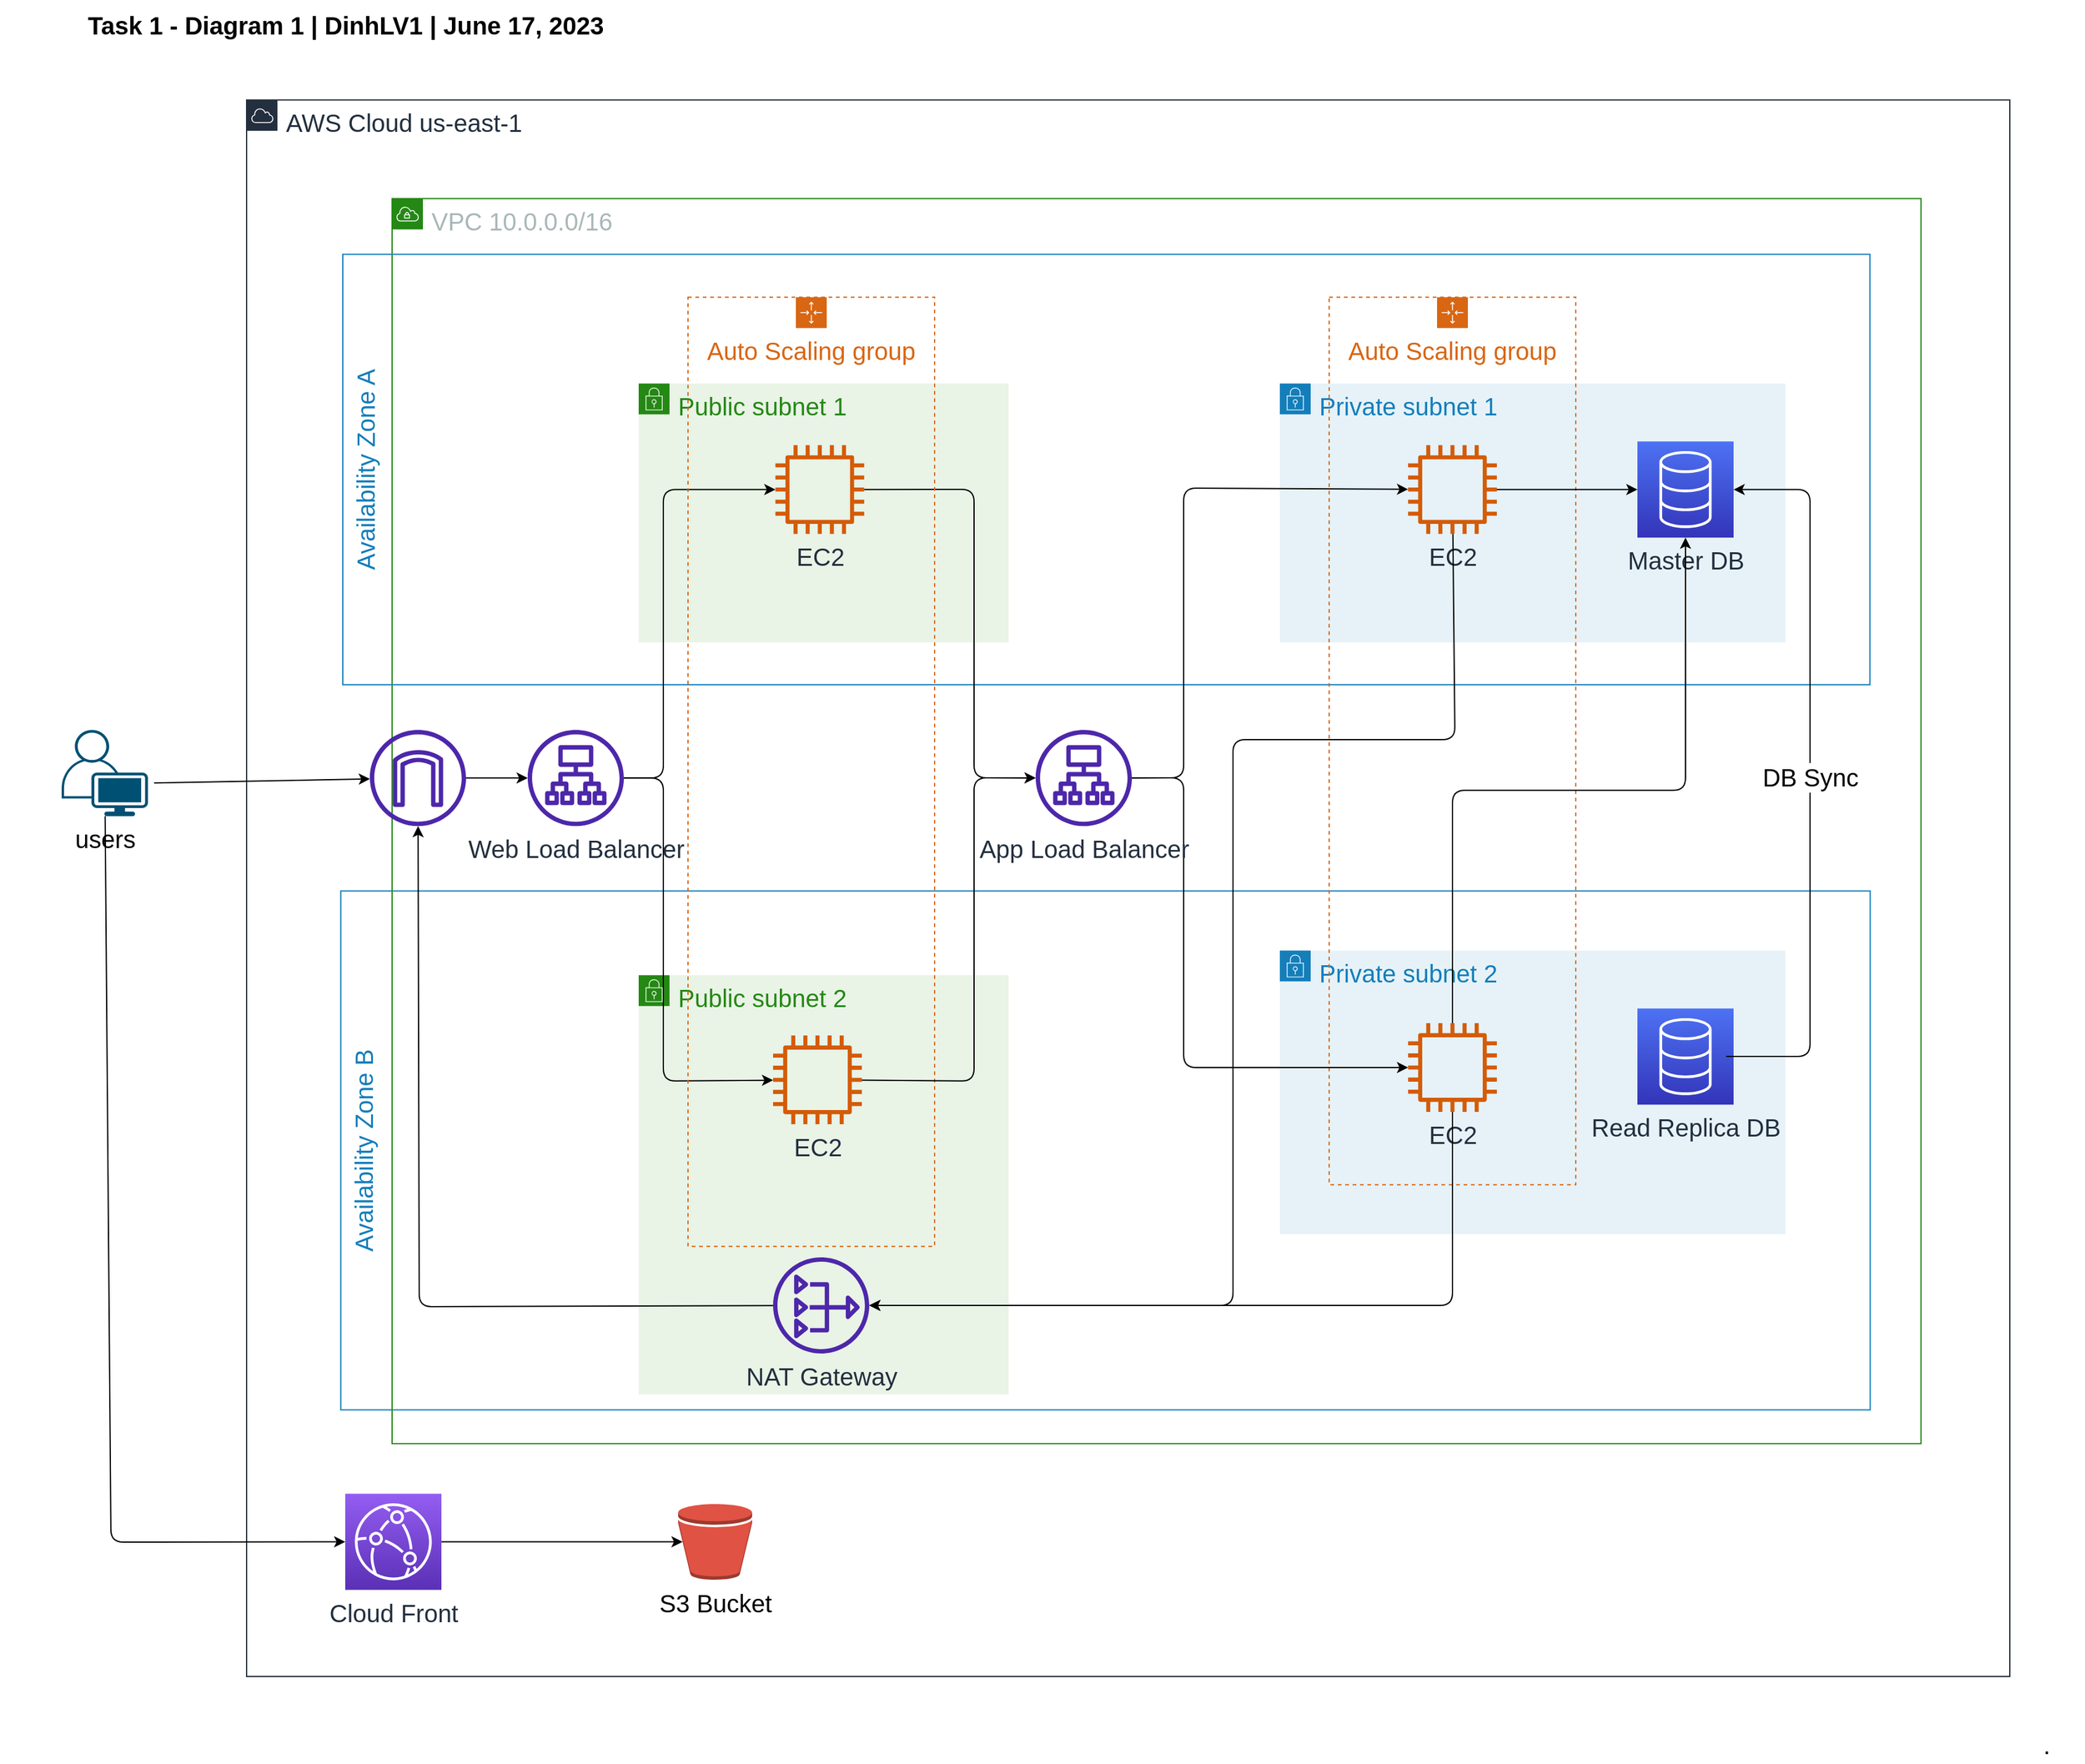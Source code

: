 <mxfile>
    <diagram id="lTPoVLofkMTHSxGaGjvk" name="Page-1">
        <mxGraphModel dx="1980" dy="1120" grid="1" gridSize="10" guides="1" tooltips="1" connect="1" arrows="1" fold="1" page="1" pageScale="1" pageWidth="850" pageHeight="1100" background="#ffffff" math="0" shadow="0">
            <root>
                <mxCell id="0"/>
                <mxCell id="1" parent="0"/>
                <mxCell id="10" value="AWS Cloud us-east-1" style="points=[[0,0],[0.25,0],[0.5,0],[0.75,0],[1,0],[1,0.25],[1,0.5],[1,0.75],[1,1],[0.75,1],[0.5,1],[0.25,1],[0,1],[0,0.75],[0,0.5],[0,0.25]];outlineConnect=0;gradientColor=none;html=1;whiteSpace=wrap;fontSize=20;fontStyle=0;container=1;pointerEvents=0;collapsible=0;recursiveResize=0;shape=mxgraph.aws4.group;grIcon=mxgraph.aws4.group_aws_cloud;strokeColor=#232F3E;fillColor=none;verticalAlign=top;align=left;spacingLeft=30;fontColor=#232F3E;dashed=0;" parent="1" vertex="1">
                    <mxGeometry x="200" y="121.15" width="1430" height="1278.85" as="geometry"/>
                </mxCell>
                <mxCell id="73" style="edgeStyle=none;html=1;entryX=0.06;entryY=0.5;entryDx=0;entryDy=0;entryPerimeter=0;fontSize=20;" parent="10" source="28" target="23" edge="1">
                    <mxGeometry relative="1" as="geometry"/>
                </mxCell>
                <mxCell id="28" value="Cloud Front" style="sketch=0;points=[[0,0,0],[0.25,0,0],[0.5,0,0],[0.75,0,0],[1,0,0],[0,1,0],[0.25,1,0],[0.5,1,0],[0.75,1,0],[1,1,0],[0,0.25,0],[0,0.5,0],[0,0.75,0],[1,0.25,0],[1,0.5,0],[1,0.75,0]];outlineConnect=0;fontColor=#232F3E;gradientColor=#945DF2;gradientDirection=north;fillColor=#5A30B5;strokeColor=#ffffff;dashed=0;verticalLabelPosition=bottom;verticalAlign=top;align=center;html=1;fontSize=20;fontStyle=0;aspect=fixed;shape=mxgraph.aws4.resourceIcon;resIcon=mxgraph.aws4.cloudfront;rounded=0;" parent="10" vertex="1">
                    <mxGeometry x="80" y="1130.6" width="78" height="78" as="geometry"/>
                </mxCell>
                <mxCell id="44" value="Availability Zone B" style="fillColor=none;strokeColor=#147EBA;verticalAlign=top;fontStyle=0;fontColor=#147EBA;rotation=-90;fontSize=20;" parent="10" vertex="1">
                    <mxGeometry x="486.1" y="231.9" width="420.96" height="1240.41" as="geometry"/>
                </mxCell>
                <mxCell id="9" value="VPC 10.0.0.0/16" style="points=[[0,0],[0.25,0],[0.5,0],[0.75,0],[1,0],[1,0.25],[1,0.5],[1,0.75],[1,1],[0.75,1],[0.5,1],[0.25,1],[0,1],[0,0.75],[0,0.5],[0,0.25]];outlineConnect=0;gradientColor=none;html=1;whiteSpace=wrap;fontSize=20;fontStyle=0;container=1;pointerEvents=0;collapsible=0;recursiveResize=0;shape=mxgraph.aws4.group;grIcon=mxgraph.aws4.group_vpc;strokeColor=#248814;fillColor=none;verticalAlign=top;align=left;spacingLeft=30;fontColor=#AAB7B8;dashed=0;" parent="10" vertex="1">
                    <mxGeometry x="118" y="80" width="1240" height="1010" as="geometry"/>
                </mxCell>
                <mxCell id="41" value="Public subnet 2" style="points=[[0,0],[0.25,0],[0.5,0],[0.75,0],[1,0],[1,0.25],[1,0.5],[1,0.75],[1,1],[0.75,1],[0.5,1],[0.25,1],[0,1],[0,0.75],[0,0.5],[0,0.25]];outlineConnect=0;gradientColor=none;html=1;whiteSpace=wrap;fontSize=20;fontStyle=0;container=1;pointerEvents=0;collapsible=0;recursiveResize=0;shape=mxgraph.aws4.group;grIcon=mxgraph.aws4.group_security_group;grStroke=0;strokeColor=#248814;fillColor=#E9F3E6;verticalAlign=top;align=left;spacingLeft=30;fontColor=#248814;dashed=0;" parent="9" vertex="1">
                    <mxGeometry x="200" y="630" width="300" height="340" as="geometry"/>
                </mxCell>
                <mxCell id="13" value="Availability Zone A" style="fillColor=none;strokeColor=#147EBA;verticalAlign=top;fontStyle=0;fontColor=#147EBA;rotation=-90;fontSize=20;" parent="9" vertex="1">
                    <mxGeometry x="404.74" y="-399.57" width="349.12" height="1238.58" as="geometry"/>
                </mxCell>
                <mxCell id="14" value="Public subnet 1" style="points=[[0,0],[0.25,0],[0.5,0],[0.75,0],[1,0],[1,0.25],[1,0.5],[1,0.75],[1,1],[0.75,1],[0.5,1],[0.25,1],[0,1],[0,0.75],[0,0.5],[0,0.25]];outlineConnect=0;gradientColor=none;html=1;whiteSpace=wrap;fontSize=20;fontStyle=0;container=1;pointerEvents=0;collapsible=0;recursiveResize=0;shape=mxgraph.aws4.group;grIcon=mxgraph.aws4.group_security_group;grStroke=0;strokeColor=#248814;fillColor=#E9F3E6;verticalAlign=top;align=left;spacingLeft=30;fontColor=#248814;dashed=0;" parent="9" vertex="1">
                    <mxGeometry x="200" y="150" width="300" height="210" as="geometry"/>
                </mxCell>
                <mxCell id="67" style="edgeStyle=none;html=1;fontSize=20;" parent="9" source="15" target="45" edge="1">
                    <mxGeometry relative="1" as="geometry"/>
                </mxCell>
                <mxCell id="15" value="" style="sketch=0;outlineConnect=0;fontColor=#232F3E;gradientColor=none;fillColor=#4D27AA;strokeColor=none;dashed=0;verticalLabelPosition=bottom;verticalAlign=top;align=center;html=1;fontSize=20;fontStyle=0;aspect=fixed;pointerEvents=1;shape=mxgraph.aws4.internet_gateway;" parent="9" vertex="1">
                    <mxGeometry x="-18" y="431" width="78" height="78" as="geometry"/>
                </mxCell>
                <mxCell id="26" value="Private subnet 1" style="points=[[0,0],[0.25,0],[0.5,0],[0.75,0],[1,0],[1,0.25],[1,0.5],[1,0.75],[1,1],[0.75,1],[0.5,1],[0.25,1],[0,1],[0,0.75],[0,0.5],[0,0.25]];outlineConnect=0;gradientColor=none;html=1;whiteSpace=wrap;fontSize=20;fontStyle=0;container=1;pointerEvents=0;collapsible=0;recursiveResize=0;shape=mxgraph.aws4.group;grIcon=mxgraph.aws4.group_security_group;grStroke=0;strokeColor=#147EBA;fillColor=#E6F2F8;verticalAlign=top;align=left;spacingLeft=30;fontColor=#147EBA;dashed=0;rounded=0;" parent="9" vertex="1">
                    <mxGeometry x="720" y="150" width="410" height="210" as="geometry"/>
                </mxCell>
                <mxCell id="25" value="Master DB" style="sketch=0;points=[[0,0,0],[0.25,0,0],[0.5,0,0],[0.75,0,0],[1,0,0],[0,1,0],[0.25,1,0],[0.5,1,0],[0.75,1,0],[1,1,0],[0,0.25,0],[0,0.5,0],[0,0.75,0],[1,0.25,0],[1,0.5,0],[1,0.75,0]];outlineConnect=0;fontColor=#232F3E;gradientColor=#4D72F3;gradientDirection=north;fillColor=#3334B9;strokeColor=#ffffff;dashed=0;verticalLabelPosition=bottom;verticalAlign=top;align=center;html=1;fontSize=20;fontStyle=0;aspect=fixed;shape=mxgraph.aws4.resourceIcon;resIcon=mxgraph.aws4.database;rounded=0;" parent="9" vertex="1">
                    <mxGeometry x="1010" y="197" width="78" height="78" as="geometry"/>
                </mxCell>
                <mxCell id="75" style="edgeStyle=none;html=1;fontSize=20;" parent="9" source="24" target="30" edge="1">
                    <mxGeometry relative="1" as="geometry">
                        <Array as="points">
                            <mxPoint x="472" y="235.85"/>
                            <mxPoint x="472" y="469.85"/>
                        </Array>
                    </mxGeometry>
                </mxCell>
                <mxCell id="24" value="EC2" style="sketch=0;outlineConnect=0;fontColor=#232F3E;gradientColor=none;fillColor=#D45B07;strokeColor=none;dashed=0;verticalLabelPosition=bottom;verticalAlign=top;align=center;html=1;fontSize=20;fontStyle=0;aspect=fixed;pointerEvents=1;shape=mxgraph.aws4.instance2;rounded=0;" parent="9" vertex="1">
                    <mxGeometry x="310.87" y="200" width="72" height="72" as="geometry"/>
                </mxCell>
                <mxCell id="65" style="edgeStyle=none;html=1;fontSize=20;" parent="9" source="45" target="24" edge="1">
                    <mxGeometry relative="1" as="geometry">
                        <Array as="points">
                            <mxPoint x="220" y="470"/>
                            <mxPoint x="220" y="236"/>
                        </Array>
                    </mxGeometry>
                </mxCell>
                <mxCell id="66" style="edgeStyle=none;html=1;fontSize=20;" parent="9" source="45" target="42" edge="1">
                    <mxGeometry relative="1" as="geometry">
                        <Array as="points">
                            <mxPoint x="220" y="470"/>
                            <mxPoint x="220" y="715.85"/>
                        </Array>
                    </mxGeometry>
                </mxCell>
                <mxCell id="45" value="Web Load Balancer" style="sketch=0;outlineConnect=0;fontColor=#232F3E;gradientColor=none;fillColor=#4D27AA;strokeColor=none;dashed=0;verticalLabelPosition=bottom;verticalAlign=top;align=center;html=1;fontSize=20;fontStyle=0;aspect=fixed;pointerEvents=1;shape=mxgraph.aws4.application_load_balancer;rounded=0;" parent="9" vertex="1">
                    <mxGeometry x="110" y="431.0" width="78" height="78" as="geometry"/>
                </mxCell>
                <mxCell id="21" value="Auto Scaling group" style="points=[[0,0],[0.25,0],[0.5,0],[0.75,0],[1,0],[1,0.25],[1,0.5],[1,0.75],[1,1],[0.75,1],[0.5,1],[0.25,1],[0,1],[0,0.75],[0,0.5],[0,0.25]];outlineConnect=0;gradientColor=none;html=1;whiteSpace=wrap;fontSize=20;fontStyle=0;container=1;pointerEvents=0;collapsible=0;recursiveResize=0;shape=mxgraph.aws4.groupCenter;grIcon=mxgraph.aws4.group_auto_scaling_group;grStroke=1;strokeColor=#D86613;fillColor=none;verticalAlign=top;align=center;fontColor=#D86613;dashed=1;spacingTop=25;rounded=0;rotation=0;" parent="9" vertex="1">
                    <mxGeometry x="240" y="80" width="200" height="770" as="geometry"/>
                </mxCell>
                <mxCell id="40" value="Private subnet 2" style="points=[[0,0],[0.25,0],[0.5,0],[0.75,0],[1,0],[1,0.25],[1,0.5],[1,0.75],[1,1],[0.75,1],[0.5,1],[0.25,1],[0,1],[0,0.75],[0,0.5],[0,0.25]];outlineConnect=0;gradientColor=none;html=1;whiteSpace=wrap;fontSize=20;fontStyle=0;container=1;pointerEvents=0;collapsible=0;recursiveResize=0;shape=mxgraph.aws4.group;grIcon=mxgraph.aws4.group_security_group;grStroke=0;strokeColor=#147EBA;fillColor=#E6F2F8;verticalAlign=top;align=left;spacingLeft=30;fontColor=#147EBA;dashed=0;rounded=0;" parent="21" vertex="1">
                    <mxGeometry x="480" y="530" width="410" height="230" as="geometry"/>
                </mxCell>
                <mxCell id="39" value="Read Replica DB" style="sketch=0;points=[[0,0,0],[0.25,0,0],[0.5,0,0],[0.75,0,0],[1,0,0],[0,1,0],[0.25,1,0],[0.5,1,0],[0.75,1,0],[1,1,0],[0,0.25,0],[0,0.5,0],[0,0.75,0],[1,0.25,0],[1,0.5,0],[1,0.75,0]];outlineConnect=0;fontColor=#232F3E;gradientColor=#4D72F3;gradientDirection=north;fillColor=#3334B9;strokeColor=#ffffff;dashed=0;verticalLabelPosition=bottom;verticalAlign=top;align=center;html=1;fontSize=20;fontStyle=0;aspect=fixed;shape=mxgraph.aws4.resourceIcon;resIcon=mxgraph.aws4.database;rounded=0;" parent="21" vertex="1">
                    <mxGeometry x="770" y="577" width="78" height="78" as="geometry"/>
                </mxCell>
                <mxCell id="42" value="EC2" style="sketch=0;outlineConnect=0;fontColor=#232F3E;gradientColor=none;fillColor=#D45B07;strokeColor=none;dashed=0;verticalLabelPosition=bottom;verticalAlign=top;align=center;html=1;fontSize=20;fontStyle=0;aspect=fixed;pointerEvents=1;shape=mxgraph.aws4.instance2;rounded=0;" parent="21" vertex="1">
                    <mxGeometry x="69" y="598.85" width="72" height="72" as="geometry"/>
                </mxCell>
                <mxCell id="33" value="Auto Scaling group" style="points=[[0,0],[0.25,0],[0.5,0],[0.75,0],[1,0],[1,0.25],[1,0.5],[1,0.75],[1,1],[0.75,1],[0.5,1],[0.25,1],[0,1],[0,0.75],[0,0.5],[0,0.25]];outlineConnect=0;gradientColor=none;html=1;whiteSpace=wrap;fontSize=20;fontStyle=0;container=1;pointerEvents=0;collapsible=0;recursiveResize=0;shape=mxgraph.aws4.groupCenter;grIcon=mxgraph.aws4.group_auto_scaling_group;grStroke=1;strokeColor=#D86613;fillColor=none;verticalAlign=top;align=center;fontColor=#D86613;dashed=1;spacingTop=25;rounded=0;rotation=0;" parent="9" vertex="1">
                    <mxGeometry x="760" y="80" width="200" height="720" as="geometry"/>
                </mxCell>
                <mxCell id="32" value="EC2" style="sketch=0;outlineConnect=0;fontColor=#232F3E;gradientColor=none;fillColor=#D45B07;strokeColor=none;dashed=0;verticalLabelPosition=bottom;verticalAlign=top;align=center;html=1;fontSize=20;fontStyle=0;aspect=fixed;pointerEvents=1;shape=mxgraph.aws4.instance2;rounded=0;" parent="33" vertex="1">
                    <mxGeometry x="64" y="120.0" width="72" height="72" as="geometry"/>
                </mxCell>
                <mxCell id="38" value="EC2" style="sketch=0;outlineConnect=0;fontColor=#232F3E;gradientColor=none;fillColor=#D45B07;strokeColor=none;dashed=0;verticalLabelPosition=bottom;verticalAlign=top;align=center;html=1;fontSize=20;fontStyle=0;aspect=fixed;pointerEvents=1;shape=mxgraph.aws4.instance2;rounded=0;" parent="33" vertex="1">
                    <mxGeometry x="64" y="588.85" width="72" height="72" as="geometry"/>
                </mxCell>
                <mxCell id="56" value="DB Sync" style="edgeStyle=none;html=1;entryX=1;entryY=0.5;entryDx=0;entryDy=0;entryPerimeter=0;fontSize=20;" parent="9" target="25" edge="1">
                    <mxGeometry relative="1" as="geometry">
                        <Array as="points">
                            <mxPoint x="1150" y="695.85"/>
                            <mxPoint x="1150" y="236"/>
                        </Array>
                        <mxPoint x="1082" y="695.85" as="sourcePoint"/>
                    </mxGeometry>
                </mxCell>
                <mxCell id="57" style="edgeStyle=none;html=1;entryX=0;entryY=0.5;entryDx=0;entryDy=0;entryPerimeter=0;fontSize=20;" parent="9" source="32" target="25" edge="1">
                    <mxGeometry relative="1" as="geometry"/>
                </mxCell>
                <mxCell id="60" style="edgeStyle=none;html=1;entryX=0.5;entryY=1;entryDx=0;entryDy=0;entryPerimeter=0;fontSize=20;" parent="9" source="38" target="25" edge="1">
                    <mxGeometry relative="1" as="geometry">
                        <Array as="points">
                            <mxPoint x="860" y="480"/>
                            <mxPoint x="920" y="480"/>
                            <mxPoint x="1049" y="480"/>
                        </Array>
                    </mxGeometry>
                </mxCell>
                <mxCell id="63" style="edgeStyle=none;html=1;fontSize=20;" parent="9" source="30" target="32" edge="1">
                    <mxGeometry relative="1" as="geometry">
                        <Array as="points">
                            <mxPoint x="642" y="469.85"/>
                            <mxPoint x="642" y="234.85"/>
                        </Array>
                    </mxGeometry>
                </mxCell>
                <mxCell id="64" style="edgeStyle=none;html=1;fontSize=20;" parent="9" source="30" target="38" edge="1">
                    <mxGeometry relative="1" as="geometry">
                        <Array as="points">
                            <mxPoint x="642" y="469.85"/>
                            <mxPoint x="642" y="704.85"/>
                        </Array>
                    </mxGeometry>
                </mxCell>
                <mxCell id="30" value="App Load Balancer" style="sketch=0;outlineConnect=0;fontColor=#232F3E;gradientColor=none;fillColor=#4D27AA;strokeColor=none;dashed=0;verticalLabelPosition=bottom;verticalAlign=top;align=center;html=1;fontSize=20;fontStyle=0;aspect=fixed;pointerEvents=1;shape=mxgraph.aws4.application_load_balancer;rounded=0;" parent="9" vertex="1">
                    <mxGeometry x="522" y="431.0" width="78" height="78" as="geometry"/>
                </mxCell>
                <mxCell id="76" style="edgeStyle=none;html=1;fontSize=20;" parent="9" source="42" target="30" edge="1">
                    <mxGeometry relative="1" as="geometry">
                        <Array as="points">
                            <mxPoint x="472" y="715.85"/>
                            <mxPoint x="472" y="469.85"/>
                        </Array>
                    </mxGeometry>
                </mxCell>
                <mxCell id="23" value="S3 Bucket" style="outlineConnect=0;dashed=0;verticalLabelPosition=bottom;verticalAlign=top;align=center;html=1;shape=mxgraph.aws3.bucket;fillColor=#E05243;gradientColor=none;rounded=0;fontSize=20;" parent="10" vertex="1">
                    <mxGeometry x="350" y="1138.85" width="60" height="61.5" as="geometry"/>
                </mxCell>
                <mxCell id="22" value="NAT Gateway" style="sketch=0;outlineConnect=0;fontColor=#232F3E;gradientColor=none;fillColor=#4D27AA;strokeColor=none;dashed=0;verticalLabelPosition=bottom;verticalAlign=top;align=center;html=1;fontSize=20;fontStyle=0;aspect=fixed;pointerEvents=1;shape=mxgraph.aws4.nat_gateway;rounded=0;" parent="10" vertex="1">
                    <mxGeometry x="427" y="938.85" width="78" height="78" as="geometry"/>
                </mxCell>
                <mxCell id="79" style="edgeStyle=none;html=1;fontSize=20;" parent="10" source="22" target="15" edge="1">
                    <mxGeometry relative="1" as="geometry">
                        <Array as="points">
                            <mxPoint x="140" y="978.85"/>
                        </Array>
                    </mxGeometry>
                </mxCell>
                <mxCell id="77" style="edgeStyle=none;html=1;fontSize=20;" parent="10" source="32" target="22" edge="1">
                    <mxGeometry relative="1" as="geometry">
                        <Array as="points">
                            <mxPoint x="980" y="518.85"/>
                            <mxPoint x="800" y="518.85"/>
                            <mxPoint x="800" y="977.85"/>
                        </Array>
                    </mxGeometry>
                </mxCell>
                <mxCell id="78" style="edgeStyle=none;html=1;fontSize=20;" parent="10" source="38" target="22" edge="1">
                    <mxGeometry relative="1" as="geometry">
                        <Array as="points">
                            <mxPoint x="978" y="977.85"/>
                        </Array>
                    </mxGeometry>
                </mxCell>
                <mxCell id="71" style="edgeStyle=none;html=1;fontSize=20;exitX=1.071;exitY=0.614;exitDx=0;exitDy=0;exitPerimeter=0;" parent="1" source="82" target="15" edge="1">
                    <mxGeometry relative="1" as="geometry">
                        <mxPoint x="128" y="671.15" as="sourcePoint"/>
                    </mxGeometry>
                </mxCell>
                <mxCell id="72" style="edgeStyle=none;html=1;entryX=0;entryY=0.5;entryDx=0;entryDy=0;entryPerimeter=0;fontSize=20;" parent="1" source="82" target="28" edge="1">
                    <mxGeometry relative="1" as="geometry">
                        <Array as="points">
                            <mxPoint x="90" y="1291"/>
                        </Array>
                        <mxPoint x="89.063" y="710.15" as="sourcePoint"/>
                    </mxGeometry>
                </mxCell>
                <mxCell id="80" value="Task 1 - Diagram 1 | DinhLV1 | June 17, 2023" style="text;strokeColor=none;fillColor=none;html=1;fontSize=20;fontStyle=1;verticalAlign=middle;align=center;rounded=0;" parent="1" vertex="1">
                    <mxGeometry y="40" width="560" height="40" as="geometry"/>
                </mxCell>
                <mxCell id="81" value="." style="text;html=1;strokeColor=none;fillColor=none;align=center;verticalAlign=middle;whiteSpace=wrap;rounded=0;fontSize=20;" parent="1" vertex="1">
                    <mxGeometry x="1630" y="1440" width="60" height="30" as="geometry"/>
                </mxCell>
                <mxCell id="82" value="users" style="points=[[0.35,0,0],[0.98,0.51,0],[1,0.71,0],[0.67,1,0],[0,0.795,0],[0,0.65,0]];verticalLabelPosition=bottom;sketch=0;html=1;verticalAlign=top;aspect=fixed;align=center;pointerEvents=1;shape=mxgraph.cisco19.user;fillColor=#005073;strokeColor=none;fontSize=20;" parent="1" vertex="1">
                    <mxGeometry x="50" y="632.15" width="70" height="70" as="geometry"/>
                </mxCell>
            </root>
        </mxGraphModel>
    </diagram>
</mxfile>